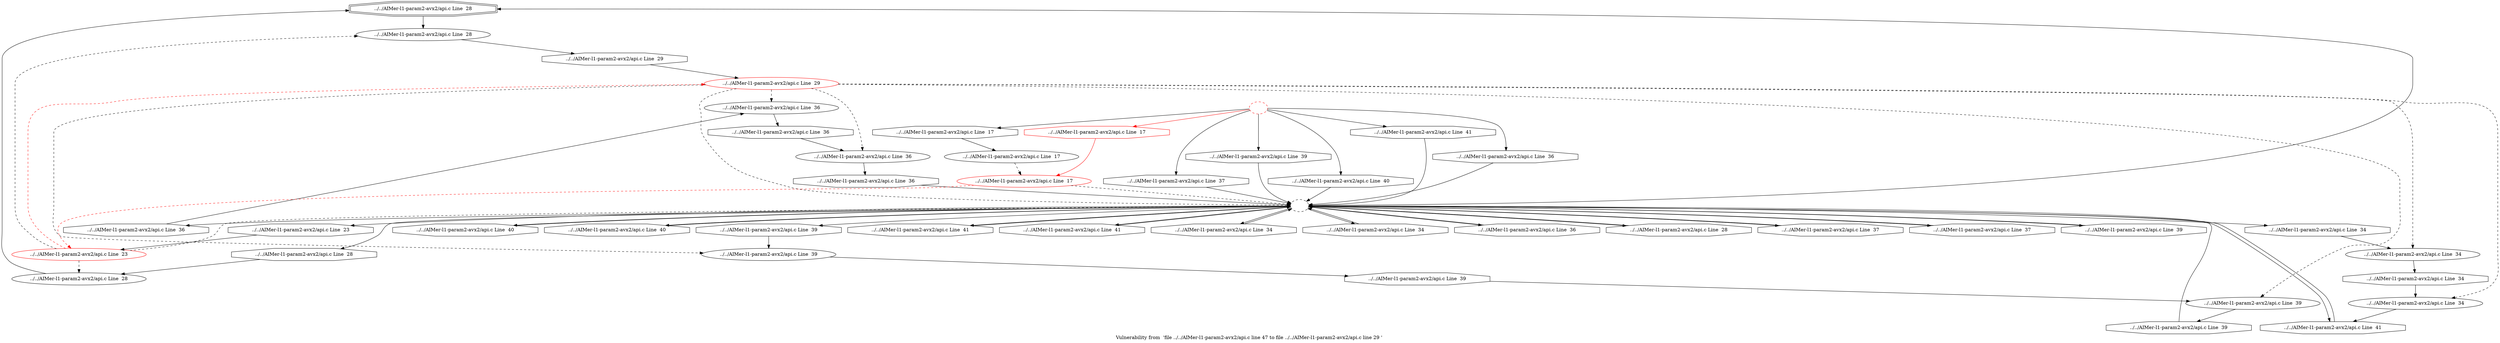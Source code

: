 digraph "Vulnerability from 'file ../../AIMer-l1-param2-avx2/api.c line 47 to file ../../AIMer-l1-param2-avx2/api.c line 29 '  "{
label="Vulnerability from  'file ../../AIMer-l1-param2-avx2/api.c line 47 to file ../../AIMer-l1-param2-avx2/api.c line 29 ' ";
node_397[shape=doubleoctagon,style=solid,label="../../AIMer-l1-param2-avx2/api.c Line  28"]
node_396[shape=ellipse,style=solid,label="../../AIMer-l1-param2-avx2/api.c Line  28"]
"node_397"->"node_396"
node_412[shape=ellipse,style=solid,label="../../AIMer-l1-param2-avx2/api.c Line  36"]
node_416[shape=octagon,style=solid,label="../../AIMer-l1-param2-avx2/api.c Line  36"]
"node_412"->"node_416"
node_413[shape=octagon,style=solid,label="../../AIMer-l1-param2-avx2/api.c Line  36"]
"node_413"->"node_412"
node_414[shape=ellipse,style=solid,label="../../AIMer-l1-param2-avx2/api.c Line  36"]
node_418[shape=octagon,style=solid,label="../../AIMer-l1-param2-avx2/api.c Line  36"]
"node_414"->"node_418"
node_415[shape=ellipse,style=dashed,label=""]
"node_415"->"node_397"
"node_415"->"node_413"
node_420[shape=octagon,style=solid,label="../../AIMer-l1-param2-avx2/api.c Line  37"]
"node_415"->"node_420"
node_421[shape=octagon,style=solid,label="../../AIMer-l1-param2-avx2/api.c Line  37"]
"node_415"->"node_421"
node_422[shape=octagon,style=solid,label="../../AIMer-l1-param2-avx2/api.c Line  39"]
"node_415"->"node_422"
node_424[shape=octagon,style=solid,label="../../AIMer-l1-param2-avx2/api.c Line  39"]
"node_415"->"node_424"
node_430[shape=octagon,style=solid,label="../../AIMer-l1-param2-avx2/api.c Line  40"]
"node_415"->"node_430"
node_431[shape=octagon,style=solid,label="../../AIMer-l1-param2-avx2/api.c Line  40"]
"node_415"->"node_431"
node_433[shape=octagon,style=solid,label="../../AIMer-l1-param2-avx2/api.c Line  41"]
"node_415"->"node_433"
node_434[shape=octagon,style=solid,label="../../AIMer-l1-param2-avx2/api.c Line  41"]
"node_415"->"node_434"
node_435[shape=octagon,style=solid,label="../../AIMer-l1-param2-avx2/api.c Line  41"]
"node_415"->"node_435"
node_405[shape=octagon,style=solid,label="../../AIMer-l1-param2-avx2/api.c Line  34"]
"node_415"->"node_405"
node_406[shape=octagon,style=solid,label="../../AIMer-l1-param2-avx2/api.c Line  34"]
"node_415"->"node_406"
node_408[shape=octagon,style=solid,label="../../AIMer-l1-param2-avx2/api.c Line  34"]
"node_415"->"node_408"
node_411[shape=octagon,style=solid,label="../../AIMer-l1-param2-avx2/api.c Line  36"]
"node_415"->"node_411"
node_395[shape=octagon,style=solid,label="../../AIMer-l1-param2-avx2/api.c Line  28"]
"node_415"->"node_395"
node_393[shape=octagon,style=solid,label="../../AIMer-l1-param2-avx2/api.c Line  28"]
"node_415"->"node_393"
node_392[shape=octagon,style=solid,label="../../AIMer-l1-param2-avx2/api.c Line  23"]
"node_415"->"node_392"
"node_416"->"node_414"
node_417[shape=octagon,style=solid,label="../../AIMer-l1-param2-avx2/api.c Line  36"]
"node_417"->"node_415"
"node_418"->"node_415"
node_419[shape=octagon,style=solid,label="../../AIMer-l1-param2-avx2/api.c Line  37"]
"node_419"->"node_415"
"node_420"->"node_415"
"node_421"->"node_415"
"node_422"->"node_415"
node_423[shape=ellipse,style=solid,label="../../AIMer-l1-param2-avx2/api.c Line  39"]
node_426[shape=octagon,style=solid,label="../../AIMer-l1-param2-avx2/api.c Line  39"]
"node_423"->"node_426"
"node_424"->"node_423"
node_425[shape=ellipse,style=solid,label="../../AIMer-l1-param2-avx2/api.c Line  39"]
node_428[shape=octagon,style=solid,label="../../AIMer-l1-param2-avx2/api.c Line  39"]
"node_425"->"node_428"
"node_426"->"node_425"
node_427[shape=octagon,style=solid,label="../../AIMer-l1-param2-avx2/api.c Line  39"]
"node_427"->"node_415"
"node_428"->"node_415"
node_429[shape=octagon,style=solid,label="../../AIMer-l1-param2-avx2/api.c Line  40"]
"node_429"->"node_415"
"node_430"->"node_415"
"node_431"->"node_415"
node_432[shape=octagon,style=solid,label="../../AIMer-l1-param2-avx2/api.c Line  41"]
"node_432"->"node_415"
"node_433"->"node_415"
"node_434"->"node_415"
"node_435"->"node_415"
node_398[shape=ellipse,style=solid,label="../../AIMer-l1-param2-avx2/api.c Line  17"]
node_401[shape=ellipse,style=solid,label="../../AIMer-l1-param2-avx2/api.c Line  17", color=red]
"node_398"->"node_401" [style=dashed]
node_399[shape=octagon,style=solid,label="../../AIMer-l1-param2-avx2/api.c Line  17"]
"node_399"->"node_398"
node_400[shape=ellipse,style=dashed,label="", color=red]
"node_400"->"node_417"
"node_400"->"node_419"
"node_400"->"node_427"
"node_400"->"node_429"
"node_400"->"node_432"
"node_400"->"node_399"
node_402[shape=octagon,style=solid,label="../../AIMer-l1-param2-avx2/api.c Line  17", color=red]
"node_400"->"node_402" [color=red]
"node_401"->"node_415" [style=dashed]
node_391[shape=ellipse,style=solid,label="../../AIMer-l1-param2-avx2/api.c Line  23", color=red]
"node_401"->"node_391" [color=red, style=dashed]
"node_402"->"node_401" [color=red]
node_403[shape=ellipse,style=solid,label="../../AIMer-l1-param2-avx2/api.c Line  29", color=red]
"node_403"->"node_412" [style=dashed]
"node_403"->"node_414" [style=dashed]
"node_403"->"node_415" [style=dashed]
"node_403"->"node_423" [style=dashed]
"node_403"->"node_425" [style=dashed]
node_407[shape=ellipse,style=solid,label="../../AIMer-l1-param2-avx2/api.c Line  34"]
"node_403"->"node_407" [style=dashed]
node_409[shape=ellipse,style=solid,label="../../AIMer-l1-param2-avx2/api.c Line  34"]
"node_403"->"node_409" [style=dashed]
node_404[shape=octagon,style=solid,label="../../AIMer-l1-param2-avx2/api.c Line  29"]
"node_404"->"node_403"
"node_405"->"node_415"
"node_406"->"node_415"
node_410[shape=octagon,style=solid,label="../../AIMer-l1-param2-avx2/api.c Line  34"]
"node_407"->"node_410"
"node_408"->"node_407"
"node_409"->"node_433"
"node_410"->"node_409"
"node_411"->"node_415"
"node_396"->"node_404"
node_394[shape=ellipse,style=solid,label="../../AIMer-l1-param2-avx2/api.c Line  28"]
"node_395"->"node_394"
"node_394"->"node_397"
"node_393"->"node_415"
"node_392"->"node_391"
"node_391"->"node_415" [style=dashed]
"node_391"->"node_403" [color=red, style=dashed]
"node_391"->"node_396" [style=dashed]
"node_391"->"node_394" [style=dashed]
}

